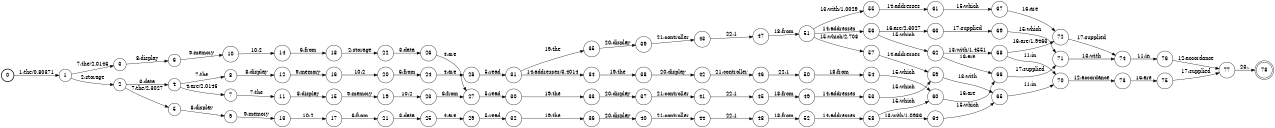 digraph FST {
rankdir = LR;
size = "8.5,11";
label = "";
center = 1;
orientation = Portrait;
ranksep = "0.4";
nodesep = "0.25";
0 [label = "0", shape = circle, style = bold, fontsize = 14]
	0 -> 1 [label = "1:the/0.80371", fontsize = 14];
1 [label = "1", shape = circle, style = solid, fontsize = 14]
	1 -> 3 [label = "7:the/2.0146", fontsize = 14];
	1 -> 2 [label = "2:storage", fontsize = 14];
2 [label = "2", shape = circle, style = solid, fontsize = 14]
	2 -> 5 [label = "7:the/2.3027", fontsize = 14];
	2 -> 4 [label = "3:data", fontsize = 14];
3 [label = "3", shape = circle, style = solid, fontsize = 14]
	3 -> 6 [label = "8:display", fontsize = 14];
4 [label = "4", shape = circle, style = solid, fontsize = 14]
	4 -> 8 [label = "7:the", fontsize = 14];
	4 -> 7 [label = "4:are/2.0146", fontsize = 14];
5 [label = "5", shape = circle, style = solid, fontsize = 14]
	5 -> 9 [label = "8:display", fontsize = 14];
6 [label = "6", shape = circle, style = solid, fontsize = 14]
	6 -> 10 [label = "9:memory", fontsize = 14];
7 [label = "7", shape = circle, style = solid, fontsize = 14]
	7 -> 11 [label = "7:the", fontsize = 14];
8 [label = "8", shape = circle, style = solid, fontsize = 14]
	8 -> 12 [label = "8:display", fontsize = 14];
9 [label = "9", shape = circle, style = solid, fontsize = 14]
	9 -> 13 [label = "9:memory", fontsize = 14];
10 [label = "10", shape = circle, style = solid, fontsize = 14]
	10 -> 14 [label = "10:2", fontsize = 14];
11 [label = "11", shape = circle, style = solid, fontsize = 14]
	11 -> 15 [label = "8:display", fontsize = 14];
12 [label = "12", shape = circle, style = solid, fontsize = 14]
	12 -> 16 [label = "9:memory", fontsize = 14];
13 [label = "13", shape = circle, style = solid, fontsize = 14]
	13 -> 17 [label = "10:2", fontsize = 14];
14 [label = "14", shape = circle, style = solid, fontsize = 14]
	14 -> 18 [label = "6:from", fontsize = 14];
15 [label = "15", shape = circle, style = solid, fontsize = 14]
	15 -> 19 [label = "9:memory", fontsize = 14];
16 [label = "16", shape = circle, style = solid, fontsize = 14]
	16 -> 20 [label = "10:2", fontsize = 14];
17 [label = "17", shape = circle, style = solid, fontsize = 14]
	17 -> 21 [label = "6:from", fontsize = 14];
18 [label = "18", shape = circle, style = solid, fontsize = 14]
	18 -> 22 [label = "2:storage", fontsize = 14];
19 [label = "19", shape = circle, style = solid, fontsize = 14]
	19 -> 23 [label = "10:2", fontsize = 14];
20 [label = "20", shape = circle, style = solid, fontsize = 14]
	20 -> 24 [label = "6:from", fontsize = 14];
21 [label = "21", shape = circle, style = solid, fontsize = 14]
	21 -> 25 [label = "3:data", fontsize = 14];
22 [label = "22", shape = circle, style = solid, fontsize = 14]
	22 -> 26 [label = "3:data", fontsize = 14];
23 [label = "23", shape = circle, style = solid, fontsize = 14]
	23 -> 27 [label = "6:from", fontsize = 14];
24 [label = "24", shape = circle, style = solid, fontsize = 14]
	24 -> 28 [label = "4:are", fontsize = 14];
25 [label = "25", shape = circle, style = solid, fontsize = 14]
	25 -> 29 [label = "4:are", fontsize = 14];
26 [label = "26", shape = circle, style = solid, fontsize = 14]
	26 -> 27 [label = "4:are", fontsize = 14];
27 [label = "27", shape = circle, style = solid, fontsize = 14]
	27 -> 30 [label = "5:read", fontsize = 14];
28 [label = "28", shape = circle, style = solid, fontsize = 14]
	28 -> 31 [label = "5:read", fontsize = 14];
29 [label = "29", shape = circle, style = solid, fontsize = 14]
	29 -> 32 [label = "5:read", fontsize = 14];
30 [label = "30", shape = circle, style = solid, fontsize = 14]
	30 -> 33 [label = "19:the", fontsize = 14];
31 [label = "31", shape = circle, style = solid, fontsize = 14]
	31 -> 35 [label = "19:the", fontsize = 14];
	31 -> 34 [label = "14:addresses/3.4014", fontsize = 14];
32 [label = "32", shape = circle, style = solid, fontsize = 14]
	32 -> 36 [label = "19:the", fontsize = 14];
33 [label = "33", shape = circle, style = solid, fontsize = 14]
	33 -> 37 [label = "20:display", fontsize = 14];
34 [label = "34", shape = circle, style = solid, fontsize = 14]
	34 -> 38 [label = "19:the", fontsize = 14];
35 [label = "35", shape = circle, style = solid, fontsize = 14]
	35 -> 39 [label = "20:display", fontsize = 14];
36 [label = "36", shape = circle, style = solid, fontsize = 14]
	36 -> 40 [label = "20:display", fontsize = 14];
37 [label = "37", shape = circle, style = solid, fontsize = 14]
	37 -> 41 [label = "21:controller", fontsize = 14];
38 [label = "38", shape = circle, style = solid, fontsize = 14]
	38 -> 42 [label = "20:display", fontsize = 14];
39 [label = "39", shape = circle, style = solid, fontsize = 14]
	39 -> 43 [label = "21:controller", fontsize = 14];
40 [label = "40", shape = circle, style = solid, fontsize = 14]
	40 -> 44 [label = "21:controller", fontsize = 14];
41 [label = "41", shape = circle, style = solid, fontsize = 14]
	41 -> 45 [label = "22:1", fontsize = 14];
42 [label = "42", shape = circle, style = solid, fontsize = 14]
	42 -> 46 [label = "21:controller", fontsize = 14];
43 [label = "43", shape = circle, style = solid, fontsize = 14]
	43 -> 47 [label = "22:1", fontsize = 14];
44 [label = "44", shape = circle, style = solid, fontsize = 14]
	44 -> 48 [label = "22:1", fontsize = 14];
45 [label = "45", shape = circle, style = solid, fontsize = 14]
	45 -> 49 [label = "18:from", fontsize = 14];
46 [label = "46", shape = circle, style = solid, fontsize = 14]
	46 -> 50 [label = "22:1", fontsize = 14];
47 [label = "47", shape = circle, style = solid, fontsize = 14]
	47 -> 51 [label = "18:from", fontsize = 14];
48 [label = "48", shape = circle, style = solid, fontsize = 14]
	48 -> 52 [label = "18:from", fontsize = 14];
49 [label = "49", shape = circle, style = solid, fontsize = 14]
	49 -> 53 [label = "14:addresses", fontsize = 14];
50 [label = "50", shape = circle, style = solid, fontsize = 14]
	50 -> 54 [label = "18:from", fontsize = 14];
51 [label = "51", shape = circle, style = solid, fontsize = 14]
	51 -> 55 [label = "13:with/1.0029", fontsize = 14];
	51 -> 56 [label = "14:addresses", fontsize = 14];
	51 -> 57 [label = "15:which/2.708", fontsize = 14];
52 [label = "52", shape = circle, style = solid, fontsize = 14]
	52 -> 58 [label = "14:addresses", fontsize = 14];
53 [label = "53", shape = circle, style = solid, fontsize = 14]
	53 -> 59 [label = "15:which", fontsize = 14];
54 [label = "54", shape = circle, style = solid, fontsize = 14]
	54 -> 60 [label = "15:which", fontsize = 14];
55 [label = "55", shape = circle, style = solid, fontsize = 14]
	55 -> 61 [label = "14:addresses", fontsize = 14];
56 [label = "56", shape = circle, style = solid, fontsize = 14]
	56 -> 63 [label = "16:are/2.3027", fontsize = 14];
	56 -> 62 [label = "15:which", fontsize = 14];
57 [label = "57", shape = circle, style = solid, fontsize = 14]
	57 -> 59 [label = "14:addresses", fontsize = 14];
58 [label = "58", shape = circle, style = solid, fontsize = 14]
	58 -> 64 [label = "13:with/1.0986", fontsize = 14];
	58 -> 60 [label = "15:which", fontsize = 14];
59 [label = "59", shape = circle, style = solid, fontsize = 14]
	59 -> 65 [label = "13:with", fontsize = 14];
60 [label = "60", shape = circle, style = solid, fontsize = 14]
	60 -> 66 [label = "16:are", fontsize = 14];
61 [label = "61", shape = circle, style = solid, fontsize = 14]
	61 -> 67 [label = "15:which", fontsize = 14];
62 [label = "62", shape = circle, style = solid, fontsize = 14]
	62 -> 66 [label = "16:are", fontsize = 14];
	62 -> 68 [label = "13:with/1.4551", fontsize = 14];
63 [label = "63", shape = circle, style = solid, fontsize = 14]
	63 -> 69 [label = "17:supplied", fontsize = 14];
64 [label = "64", shape = circle, style = solid, fontsize = 14]
	64 -> 65 [label = "15:which", fontsize = 14];
65 [label = "65", shape = circle, style = solid, fontsize = 14]
	65 -> 70 [label = "11:in", fontsize = 14];
66 [label = "66", shape = circle, style = solid, fontsize = 14]
	66 -> 71 [label = "17:supplied", fontsize = 14];
67 [label = "67", shape = circle, style = solid, fontsize = 14]
	67 -> 72 [label = "16:are", fontsize = 14];
68 [label = "68", shape = circle, style = solid, fontsize = 14]
	68 -> 72 [label = "16:are/1.9463", fontsize = 14];
	68 -> 70 [label = "11:in", fontsize = 14];
69 [label = "69", shape = circle, style = solid, fontsize = 14]
	69 -> 71 [label = "15:which", fontsize = 14];
70 [label = "70", shape = circle, style = solid, fontsize = 14]
	70 -> 73 [label = "12:accordance", fontsize = 14];
71 [label = "71", shape = circle, style = solid, fontsize = 14]
	71 -> 74 [label = "13:with", fontsize = 14];
72 [label = "72", shape = circle, style = solid, fontsize = 14]
	72 -> 74 [label = "17:supplied", fontsize = 14];
73 [label = "73", shape = circle, style = solid, fontsize = 14]
	73 -> 75 [label = "16:are", fontsize = 14];
74 [label = "74", shape = circle, style = solid, fontsize = 14]
	74 -> 76 [label = "11:in", fontsize = 14];
75 [label = "75", shape = circle, style = solid, fontsize = 14]
	75 -> 77 [label = "17:supplied", fontsize = 14];
76 [label = "76", shape = circle, style = solid, fontsize = 14]
	76 -> 77 [label = "12:accordance", fontsize = 14];
77 [label = "77", shape = circle, style = solid, fontsize = 14]
	77 -> 78 [label = "23:.", fontsize = 14];
78 [label = "78", shape = doublecircle, style = solid, fontsize = 14]
}
